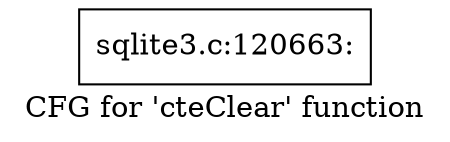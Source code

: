 digraph "CFG for 'cteClear' function" {
	label="CFG for 'cteClear' function";

	Node0x55c0f6191070 [shape=record,label="{sqlite3.c:120663:}"];
}
